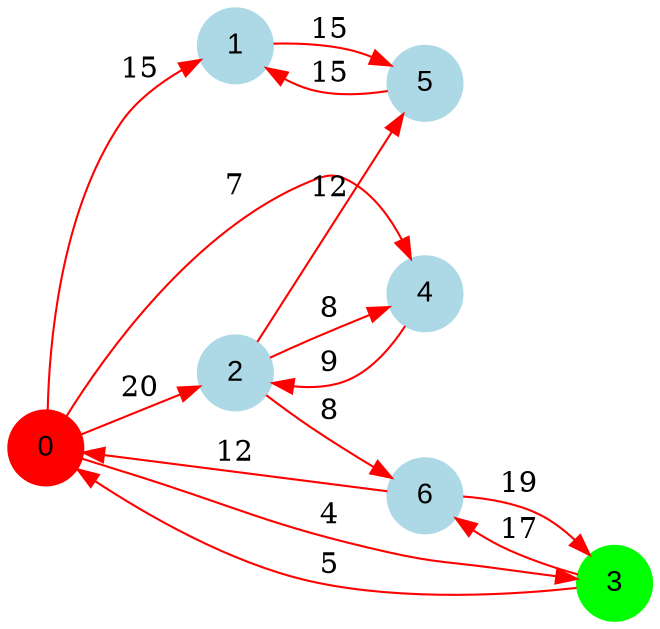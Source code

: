 digraph graphe {
rankdir = LR;
edge [color=red];
0 [fontname="Arial", shape = circle, color=red, style=filled];
1 [fontname="Arial", shape = circle, color=lightblue, style=filled];
2 [fontname="Arial", shape = circle, color=lightblue, style=filled];
3 [fontname="Arial", shape = circle, color=green, style=filled];
4 [fontname="Arial", shape = circle, color=lightblue, style=filled];
5 [fontname="Arial", shape = circle, color=lightblue, style=filled];
6 [fontname="Arial", shape = circle, color=lightblue, style=filled];
	0 -> 1 [label = "15"];
	0 -> 2 [label = "20"];
	0 -> 3 [label = "4"];
	0 -> 4 [label = "7"];
	1 -> 5 [label = "15"];
	2 -> 4 [label = "8"];
	2 -> 5 [label = "12"];
	2 -> 6 [label = "8"];
	3 -> 0 [label = "5"];
	3 -> 6 [label = "17"];
	4 -> 2 [label = "9"];
	5 -> 1 [label = "15"];
	6 -> 0 [label = "12"];
	6 -> 3 [label = "19"];
}